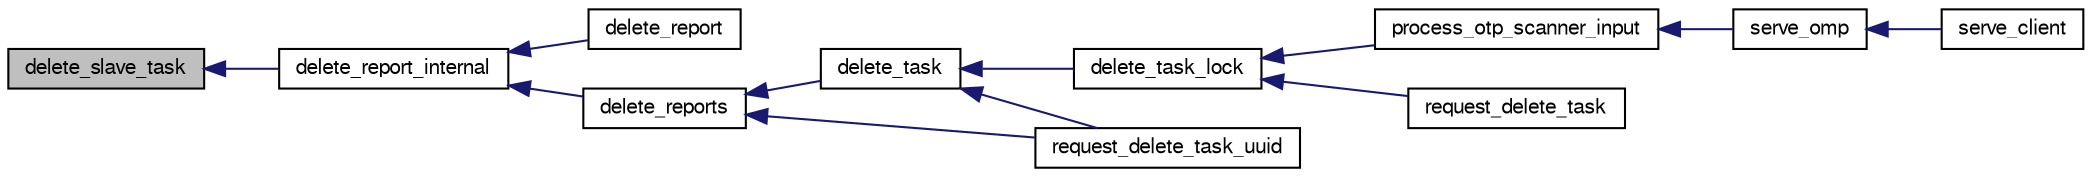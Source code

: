 digraph G
{
  bgcolor="transparent";
  edge [fontname="FreeSans",fontsize="10",labelfontname="FreeSans",labelfontsize="10"];
  node [fontname="FreeSans",fontsize="10",shape=record];
  rankdir=LR;
  Node1 [label="delete_slave_task",height=0.2,width=0.4,color="black", fillcolor="grey75", style="filled" fontcolor="black"];
  Node1 -> Node2 [dir=back,color="midnightblue",fontsize="10",style="solid",fontname="FreeSans"];
  Node2 [label="delete_report_internal",height=0.2,width=0.4,color="black",URL="$manage__sql_8h.html#a3d7a87383ea371bb86d5e1981ad1d2bb",tooltip="Delete a report."];
  Node2 -> Node3 [dir=back,color="midnightblue",fontsize="10",style="solid",fontname="FreeSans"];
  Node3 [label="delete_report",height=0.2,width=0.4,color="black",URL="$manage__sql_8c.html#a6a153b7abb728854f56e0be01f243316",tooltip="Delete a report."];
  Node2 -> Node4 [dir=back,color="midnightblue",fontsize="10",style="solid",fontname="FreeSans"];
  Node4 [label="delete_reports",height=0.2,width=0.4,color="black",URL="$manage__sql_8c.html#addbee405669f451ee955db544f72884d",tooltip="Delete all the reports for a task."];
  Node4 -> Node5 [dir=back,color="midnightblue",fontsize="10",style="solid",fontname="FreeSans"];
  Node5 [label="delete_task",height=0.2,width=0.4,color="black",URL="$manage__sql_8c.html#ab4cfb91c697232fbdfb230120b326586",tooltip="Complete deletion of a task."];
  Node5 -> Node6 [dir=back,color="midnightblue",fontsize="10",style="solid",fontname="FreeSans"];
  Node6 [label="delete_task_lock",height=0.2,width=0.4,color="black",URL="$manage__sql_8c.html#a4e7bdff470931c42f111173a6f3ac027",tooltip="Complete deletion of a task."];
  Node6 -> Node7 [dir=back,color="midnightblue",fontsize="10",style="solid",fontname="FreeSans"];
  Node7 [label="process_otp_scanner_input",height=0.2,width=0.4,color="black",URL="$otp_8h.html#a1b96baa47510ea5ed59bb92d72667f9e",tooltip="Process any lines available in from_scanner."];
  Node7 -> Node8 [dir=back,color="midnightblue",fontsize="10",style="solid",fontname="FreeSans"];
  Node8 [label="serve_omp",height=0.2,width=0.4,color="black",URL="$ompd_8h.html#a7f466dcff37e0ce892d857ce36fe024a",tooltip="Serve the OpenVAS Management Protocol (OMP)."];
  Node8 -> Node9 [dir=back,color="midnightblue",fontsize="10",style="solid",fontname="FreeSans"];
  Node9 [label="serve_client",height=0.2,width=0.4,color="black",URL="$openvasmd_8c.html#a243bb570047f6e6f4653dfc8c2dd2ce6",tooltip="Serve the client."];
  Node6 -> Node10 [dir=back,color="midnightblue",fontsize="10",style="solid",fontname="FreeSans"];
  Node10 [label="request_delete_task",height=0.2,width=0.4,color="black",URL="$manage__sql_8c.html#a2133d100c139991ff899fb7145840dcd",tooltip="Request deletion of a task."];
  Node5 -> Node11 [dir=back,color="midnightblue",fontsize="10",style="solid",fontname="FreeSans"];
  Node11 [label="request_delete_task_uuid",height=0.2,width=0.4,color="black",URL="$manage__sql_8c.html#ad0f16e5f692c84273a3f3e0feeddb5b9",tooltip="Request deletion of a task."];
  Node4 -> Node11 [dir=back,color="midnightblue",fontsize="10",style="solid",fontname="FreeSans"];
}
